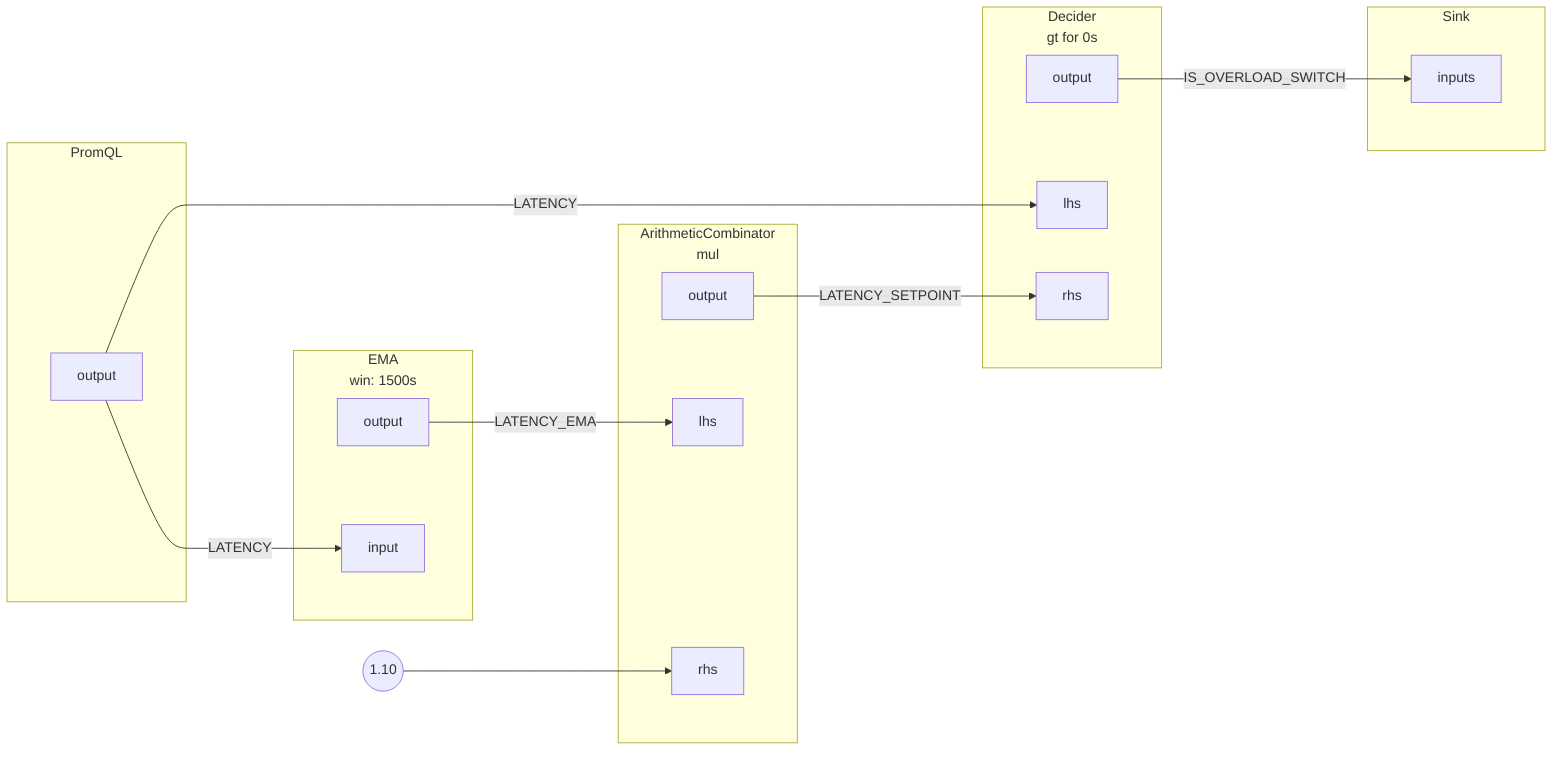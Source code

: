 flowchart LR
subgraph 0[PromQL]
subgraph 0_outports[ ]
style 0_outports fill:none,stroke:none
0output[output]
end
end
subgraph 1[<center>EMA<br/>win: 1500s</center>]
subgraph 1_inports[ ]
style 1_inports fill:none,stroke:none
1input[input]
end
subgraph 1_outports[ ]
style 1_outports fill:none,stroke:none
1output[output]
end
end
subgraph 2[<center>ArithmeticCombinator<br/>mul</center>]
subgraph 2_inports[ ]
style 2_inports fill:none,stroke:none
2lhs[lhs]
2rhs[rhs]
end
subgraph 2_outports[ ]
style 2_outports fill:none,stroke:none
2output[output]
end
end
FakeConstant0((1.10))
FakeConstant0 --> 2rhs
subgraph 3[<center>Decider<br/>gt for 0s</center>]
subgraph 3_inports[ ]
style 3_inports fill:none,stroke:none
3lhs[lhs]
3rhs[rhs]
end
subgraph 3_outports[ ]
style 3_outports fill:none,stroke:none
3output[output]
end
end
subgraph 4[Sink]
subgraph 4_inports[ ]
style 4_inports fill:none,stroke:none
4inputs[inputs]
end
end
0output --> |LATENCY| 1input
0output --> |LATENCY| 3lhs
1output --> |LATENCY_EMA| 2lhs
2output --> |LATENCY_SETPOINT| 3rhs
3output --> |IS_OVERLOAD_SWITCH| 4inputs